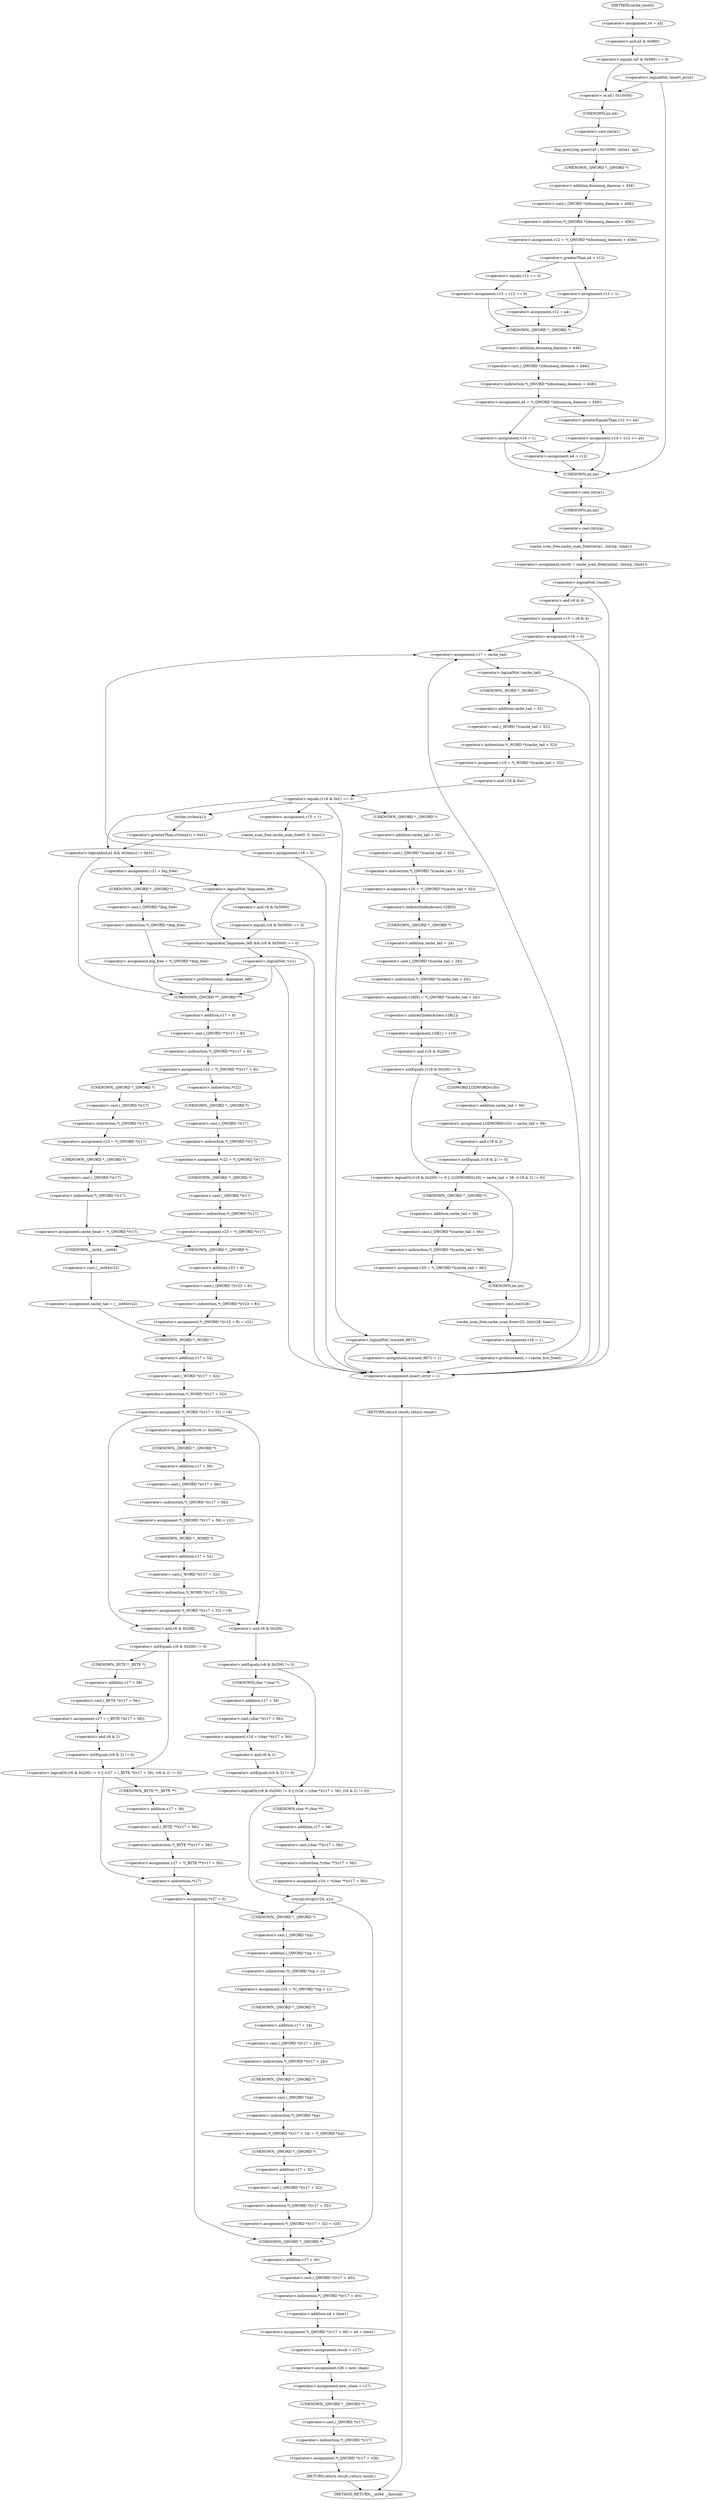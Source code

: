 digraph cache_insert {  
"1000148" [label = "(<operator>.assignment,v6 = a5)" ]
"1000152" [label = "(<operator>.equals,(a5 & 0x980) == 0)" ]
"1000153" [label = "(<operator>.and,a5 & 0x980)" ]
"1000159" [label = "(<operator>.logicalNot,!insert_error)" ]
"1000163" [label = "(log_query,log_query(a5 | 0x10000, (int)a1, cp))" ]
"1000164" [label = "(<operator>.or,a5 | 0x10000)" ]
"1000167" [label = "(<operator>.cast,(int)a1)" ]
"1000168" [label = "(UNKNOWN,int,int)" ]
"1000171" [label = "(<operator>.assignment,v12 = *(_QWORD *)(dnsmasq_daemon + 456))" ]
"1000173" [label = "(<operator>.indirection,*(_QWORD *)(dnsmasq_daemon + 456))" ]
"1000174" [label = "(<operator>.cast,(_QWORD *)(dnsmasq_daemon + 456))" ]
"1000175" [label = "(UNKNOWN,_QWORD *,_QWORD *)" ]
"1000176" [label = "(<operator>.addition,dnsmasq_daemon + 456)" ]
"1000180" [label = "(<operator>.greaterThan,a4 > v12)" ]
"1000183" [label = "(<operator>.assignment,v13 = v12 == 0)" ]
"1000185" [label = "(<operator>.equals,v12 == 0)" ]
"1000189" [label = "(<operator>.assignment,v13 = 1)" ]
"1000194" [label = "(<operator>.assignment,v12 = a4)" ]
"1000197" [label = "(<operator>.assignment,a4 = *(_QWORD *)(dnsmasq_daemon + 448))" ]
"1000199" [label = "(<operator>.indirection,*(_QWORD *)(dnsmasq_daemon + 448))" ]
"1000200" [label = "(<operator>.cast,(_QWORD *)(dnsmasq_daemon + 448))" ]
"1000201" [label = "(UNKNOWN,_QWORD *,_QWORD *)" ]
"1000202" [label = "(<operator>.addition,dnsmasq_daemon + 448)" ]
"1000207" [label = "(<operator>.assignment,v14 = v12 >= a4)" ]
"1000209" [label = "(<operator>.greaterEqualsThan,v12 >= a4)" ]
"1000213" [label = "(<operator>.assignment,v14 = 1)" ]
"1000218" [label = "(<operator>.assignment,a4 = v12)" ]
"1000225" [label = "(<operator>.assignment,result = cache_scan_free((int)a1, (int)cp, time1))" ]
"1000227" [label = "(cache_scan_free,cache_scan_free((int)a1, (int)cp, time1))" ]
"1000228" [label = "(<operator>.cast,(int)a1)" ]
"1000229" [label = "(UNKNOWN,int,int)" ]
"1000231" [label = "(<operator>.cast,(int)cp)" ]
"1000232" [label = "(UNKNOWN,int,int)" ]
"1000236" [label = "(<operator>.logicalNot,!result)" ]
"1000239" [label = "(<operator>.assignment,v15 = v6 & 4)" ]
"1000241" [label = "(<operator>.and,v6 & 4)" ]
"1000244" [label = "(<operator>.assignment,v16 = 0)" ]
"1000250" [label = "(<operator>.assignment,v17 = cache_tail)" ]
"1000254" [label = "(<operator>.logicalNot,!cache_tail)" ]
"1000257" [label = "(<operator>.assignment,v18 = *(_WORD *)(cache_tail + 52))" ]
"1000259" [label = "(<operator>.indirection,*(_WORD *)(cache_tail + 52))" ]
"1000260" [label = "(<operator>.cast,(_WORD *)(cache_tail + 52))" ]
"1000261" [label = "(UNKNOWN,_WORD *,_WORD *)" ]
"1000262" [label = "(<operator>.addition,cache_tail + 52)" ]
"1000266" [label = "(<operator>.equals,(v18 & 0xC) == 0)" ]
"1000267" [label = "(<operator>.and,v18 & 0xC)" ]
"1000273" [label = "(<operator>.logicalAnd,a1 && strlen(a1) > 0x31)" ]
"1000275" [label = "(<operator>.greaterThan,strlen(a1) > 0x31)" ]
"1000276" [label = "(strlen,strlen(a1))" ]
"1000280" [label = "(<operator>.assignment,v21 = big_free)" ]
"1000286" [label = "(<operator>.assignment,big_free = *(_QWORD *)big_free)" ]
"1000288" [label = "(<operator>.indirection,*(_QWORD *)big_free)" ]
"1000289" [label = "(<operator>.cast,(_QWORD *)big_free)" ]
"1000290" [label = "(UNKNOWN,_QWORD *,_QWORD *)" ]
"1000295" [label = "(<operator>.logicalAnd,!bignames_left && (v6 & 0x5000) == 0)" ]
"1000296" [label = "(<operator>.logicalNot,!bignames_left)" ]
"1000298" [label = "(<operator>.equals,(v6 & 0x5000) == 0)" ]
"1000299" [label = "(<operator>.and,v6 & 0x5000)" ]
"1000305" [label = "(<operator>.logicalNot,!v21)" ]
"1000310" [label = "(<operator>.preDecrement,--bignames_left)" ]
"1000315" [label = "(<operator>.assignment,v22 = *(_QWORD **)(v17 + 8))" ]
"1000317" [label = "(<operator>.indirection,*(_QWORD **)(v17 + 8))" ]
"1000318" [label = "(<operator>.cast,(_QWORD **)(v17 + 8))" ]
"1000319" [label = "(UNKNOWN,_QWORD **,_QWORD **)" ]
"1000320" [label = "(<operator>.addition,v17 + 8)" ]
"1000326" [label = "(<operator>.assignment,*v22 = *(_QWORD *)v17)" ]
"1000327" [label = "(<operator>.indirection,*v22)" ]
"1000329" [label = "(<operator>.indirection,*(_QWORD *)v17)" ]
"1000330" [label = "(<operator>.cast,(_QWORD *)v17)" ]
"1000331" [label = "(UNKNOWN,_QWORD *,_QWORD *)" ]
"1000333" [label = "(<operator>.assignment,v23 = *(_QWORD *)v17)" ]
"1000335" [label = "(<operator>.indirection,*(_QWORD *)v17)" ]
"1000336" [label = "(<operator>.cast,(_QWORD *)v17)" ]
"1000337" [label = "(UNKNOWN,_QWORD *,_QWORD *)" ]
"1000341" [label = "(<operator>.assignment,v23 = *(_QWORD *)v17)" ]
"1000343" [label = "(<operator>.indirection,*(_QWORD *)v17)" ]
"1000344" [label = "(<operator>.cast,(_QWORD *)v17)" ]
"1000345" [label = "(UNKNOWN,_QWORD *,_QWORD *)" ]
"1000347" [label = "(<operator>.assignment,cache_head = *(_QWORD *)v17)" ]
"1000349" [label = "(<operator>.indirection,*(_QWORD *)v17)" ]
"1000350" [label = "(<operator>.cast,(_QWORD *)v17)" ]
"1000351" [label = "(UNKNOWN,_QWORD *,_QWORD *)" ]
"1000355" [label = "(<operator>.assignment,*(_QWORD *)(v23 + 8) = v22)" ]
"1000356" [label = "(<operator>.indirection,*(_QWORD *)(v23 + 8))" ]
"1000357" [label = "(<operator>.cast,(_QWORD *)(v23 + 8))" ]
"1000358" [label = "(UNKNOWN,_QWORD *,_QWORD *)" ]
"1000359" [label = "(<operator>.addition,v23 + 8)" ]
"1000364" [label = "(<operator>.assignment,cache_tail = (__int64)v22)" ]
"1000366" [label = "(<operator>.cast,(__int64)v22)" ]
"1000367" [label = "(UNKNOWN,__int64,__int64)" ]
"1000369" [label = "(<operator>.assignment,*(_WORD *)(v17 + 52) = v6)" ]
"1000370" [label = "(<operator>.indirection,*(_WORD *)(v17 + 52))" ]
"1000371" [label = "(<operator>.cast,(_WORD *)(v17 + 52))" ]
"1000372" [label = "(UNKNOWN,_WORD *,_WORD *)" ]
"1000373" [label = "(<operator>.addition,v17 + 52)" ]
"1000380" [label = "(<operators>.assignmentOr,v6 |= 0x200u)" ]
"1000383" [label = "(<operator>.assignment,*(_QWORD *)(v17 + 56) = v21)" ]
"1000384" [label = "(<operator>.indirection,*(_QWORD *)(v17 + 56))" ]
"1000385" [label = "(<operator>.cast,(_QWORD *)(v17 + 56))" ]
"1000386" [label = "(UNKNOWN,_QWORD *,_QWORD *)" ]
"1000387" [label = "(<operator>.addition,v17 + 56)" ]
"1000391" [label = "(<operator>.assignment,*(_WORD *)(v17 + 52) = v6)" ]
"1000392" [label = "(<operator>.indirection,*(_WORD *)(v17 + 52))" ]
"1000393" [label = "(<operator>.cast,(_WORD *)(v17 + 52))" ]
"1000394" [label = "(UNKNOWN,_WORD *,_WORD *)" ]
"1000395" [label = "(<operator>.addition,v17 + 52)" ]
"1000403" [label = "(<operator>.logicalOr,(v6 & 0x200) != 0 || (v24 = (char *)(v17 + 56), (v6 & 2) != 0))" ]
"1000404" [label = "(<operator>.notEquals,(v6 & 0x200) != 0)" ]
"1000405" [label = "(<operator>.and,v6 & 0x200)" ]
"1000410" [label = "(<operator>.assignment,v24 = (char *)(v17 + 56))" ]
"1000412" [label = "(<operator>.cast,(char *)(v17 + 56))" ]
"1000413" [label = "(UNKNOWN,char *,char *)" ]
"1000414" [label = "(<operator>.addition,v17 + 56)" ]
"1000417" [label = "(<operator>.notEquals,(v6 & 2) != 0)" ]
"1000418" [label = "(<operator>.and,v6 & 2)" ]
"1000422" [label = "(<operator>.assignment,v24 = *(char **)(v17 + 56))" ]
"1000424" [label = "(<operator>.indirection,*(char **)(v17 + 56))" ]
"1000425" [label = "(<operator>.cast,(char **)(v17 + 56))" ]
"1000426" [label = "(UNKNOWN,char **,char **)" ]
"1000427" [label = "(<operator>.addition,v17 + 56)" ]
"1000430" [label = "(strcpy,strcpy(v24, a1))" ]
"1000436" [label = "(<operator>.logicalOr,(v6 & 0x200) != 0 || (v27 = (_BYTE *)(v17 + 56), (v6 & 2) != 0))" ]
"1000437" [label = "(<operator>.notEquals,(v6 & 0x200) != 0)" ]
"1000438" [label = "(<operator>.and,v6 & 0x200)" ]
"1000443" [label = "(<operator>.assignment,v27 = (_BYTE *)(v17 + 56))" ]
"1000445" [label = "(<operator>.cast,(_BYTE *)(v17 + 56))" ]
"1000446" [label = "(UNKNOWN,_BYTE *,_BYTE *)" ]
"1000447" [label = "(<operator>.addition,v17 + 56)" ]
"1000450" [label = "(<operator>.notEquals,(v6 & 2) != 0)" ]
"1000451" [label = "(<operator>.and,v6 & 2)" ]
"1000455" [label = "(<operator>.assignment,v27 = *(_BYTE **)(v17 + 56))" ]
"1000457" [label = "(<operator>.indirection,*(_BYTE **)(v17 + 56))" ]
"1000458" [label = "(<operator>.cast,(_BYTE **)(v17 + 56))" ]
"1000459" [label = "(UNKNOWN,_BYTE **,_BYTE **)" ]
"1000460" [label = "(<operator>.addition,v17 + 56)" ]
"1000463" [label = "(<operator>.assignment,*v27 = 0)" ]
"1000464" [label = "(<operator>.indirection,*v27)" ]
"1000470" [label = "(<operator>.assignment,v25 = *((_QWORD *)cp + 1))" ]
"1000472" [label = "(<operator>.indirection,*((_QWORD *)cp + 1))" ]
"1000473" [label = "(<operator>.addition,(_QWORD *)cp + 1)" ]
"1000474" [label = "(<operator>.cast,(_QWORD *)cp)" ]
"1000475" [label = "(UNKNOWN,_QWORD *,_QWORD *)" ]
"1000478" [label = "(<operator>.assignment,*(_QWORD *)(v17 + 24) = *(_QWORD *)cp)" ]
"1000479" [label = "(<operator>.indirection,*(_QWORD *)(v17 + 24))" ]
"1000480" [label = "(<operator>.cast,(_QWORD *)(v17 + 24))" ]
"1000481" [label = "(UNKNOWN,_QWORD *,_QWORD *)" ]
"1000482" [label = "(<operator>.addition,v17 + 24)" ]
"1000485" [label = "(<operator>.indirection,*(_QWORD *)cp)" ]
"1000486" [label = "(<operator>.cast,(_QWORD *)cp)" ]
"1000487" [label = "(UNKNOWN,_QWORD *,_QWORD *)" ]
"1000489" [label = "(<operator>.assignment,*(_QWORD *)(v17 + 32) = v25)" ]
"1000490" [label = "(<operator>.indirection,*(_QWORD *)(v17 + 32))" ]
"1000491" [label = "(<operator>.cast,(_QWORD *)(v17 + 32))" ]
"1000492" [label = "(UNKNOWN,_QWORD *,_QWORD *)" ]
"1000493" [label = "(<operator>.addition,v17 + 32)" ]
"1000497" [label = "(<operator>.assignment,*(_QWORD *)(v17 + 40) = a4 + time1)" ]
"1000498" [label = "(<operator>.indirection,*(_QWORD *)(v17 + 40))" ]
"1000499" [label = "(<operator>.cast,(_QWORD *)(v17 + 40))" ]
"1000500" [label = "(UNKNOWN,_QWORD *,_QWORD *)" ]
"1000501" [label = "(<operator>.addition,v17 + 40)" ]
"1000504" [label = "(<operator>.addition,a4 + time1)" ]
"1000507" [label = "(<operator>.assignment,result = v17)" ]
"1000510" [label = "(<operator>.assignment,v26 = new_chain)" ]
"1000513" [label = "(<operator>.assignment,new_chain = v17)" ]
"1000516" [label = "(<operator>.assignment,*(_QWORD *)v17 = v26)" ]
"1000517" [label = "(<operator>.indirection,*(_QWORD *)v17)" ]
"1000518" [label = "(<operator>.cast,(_QWORD *)v17)" ]
"1000519" [label = "(UNKNOWN,_QWORD *,_QWORD *)" ]
"1000522" [label = "(RETURN,return result;,return result;)" ]
"1000528" [label = "(<operator>.logicalNot,!warned_9671)" ]
"1000531" [label = "(<operator>.assignment,warned_9671 = 1)" ]
"1000538" [label = "(<operator>.assignment,v19 = *(_QWORD *)(cache_tail + 32))" ]
"1000540" [label = "(<operator>.indirection,*(_QWORD *)(cache_tail + 32))" ]
"1000541" [label = "(<operator>.cast,(_QWORD *)(cache_tail + 32))" ]
"1000542" [label = "(UNKNOWN,_QWORD *,_QWORD *)" ]
"1000543" [label = "(<operator>.addition,cache_tail + 32)" ]
"1000546" [label = "(<operator>.assignment,v28[0] = *(_QWORD *)(cache_tail + 24))" ]
"1000547" [label = "(<operator>.indirectIndexAccess,v28[0])" ]
"1000550" [label = "(<operator>.indirection,*(_QWORD *)(cache_tail + 24))" ]
"1000551" [label = "(<operator>.cast,(_QWORD *)(cache_tail + 24))" ]
"1000552" [label = "(UNKNOWN,_QWORD *,_QWORD *)" ]
"1000553" [label = "(<operator>.addition,cache_tail + 24)" ]
"1000556" [label = "(<operator>.assignment,v28[1] = v19)" ]
"1000557" [label = "(<operator>.indirectIndexAccess,v28[1])" ]
"1000562" [label = "(<operator>.logicalOr,(v18 & 0x200) != 0 || (LODWORD(v20) = cache_tail + 56, (v18 & 2) != 0))" ]
"1000563" [label = "(<operator>.notEquals,(v18 & 0x200) != 0)" ]
"1000564" [label = "(<operator>.and,v18 & 0x200)" ]
"1000569" [label = "(<operator>.assignment,LODWORD(v20) = cache_tail + 56)" ]
"1000570" [label = "(LODWORD,LODWORD(v20))" ]
"1000572" [label = "(<operator>.addition,cache_tail + 56)" ]
"1000575" [label = "(<operator>.notEquals,(v18 & 2) != 0)" ]
"1000576" [label = "(<operator>.and,v18 & 2)" ]
"1000580" [label = "(<operator>.assignment,v20 = *(_QWORD *)(cache_tail + 56))" ]
"1000582" [label = "(<operator>.indirection,*(_QWORD *)(cache_tail + 56))" ]
"1000583" [label = "(<operator>.cast,(_QWORD *)(cache_tail + 56))" ]
"1000584" [label = "(UNKNOWN,_QWORD *,_QWORD *)" ]
"1000585" [label = "(<operator>.addition,cache_tail + 56)" ]
"1000588" [label = "(cache_scan_free,cache_scan_free(v20, (int)v28, time1))" ]
"1000590" [label = "(<operator>.cast,(int)v28)" ]
"1000591" [label = "(UNKNOWN,int,int)" ]
"1000594" [label = "(<operator>.assignment,v16 = 1)" ]
"1000597" [label = "(<operator>.preIncrement,++cache_live_freed)" ]
"1000601" [label = "(<operator>.assignment,v15 = 1)" ]
"1000604" [label = "(cache_scan_free,cache_scan_free(0, 0, time1))" ]
"1000608" [label = "(<operator>.assignment,v16 = 0)" ]
"1000614" [label = "(<operator>.assignment,insert_error = 1)" ]
"1000617" [label = "(RETURN,return result;,return result;)" ]
"1000121" [label = "(METHOD,cache_insert)" ]
"1000619" [label = "(METHOD_RETURN,__int64 __fastcall)" ]
  "1000148" -> "1000153" 
  "1000152" -> "1000159" 
  "1000152" -> "1000164" 
  "1000153" -> "1000152" 
  "1000159" -> "1000229" 
  "1000159" -> "1000164" 
  "1000163" -> "1000175" 
  "1000164" -> "1000168" 
  "1000167" -> "1000163" 
  "1000168" -> "1000167" 
  "1000171" -> "1000180" 
  "1000173" -> "1000171" 
  "1000174" -> "1000173" 
  "1000175" -> "1000176" 
  "1000176" -> "1000174" 
  "1000180" -> "1000185" 
  "1000180" -> "1000189" 
  "1000183" -> "1000194" 
  "1000183" -> "1000201" 
  "1000185" -> "1000183" 
  "1000189" -> "1000194" 
  "1000189" -> "1000201" 
  "1000194" -> "1000201" 
  "1000197" -> "1000209" 
  "1000197" -> "1000213" 
  "1000199" -> "1000197" 
  "1000200" -> "1000199" 
  "1000201" -> "1000202" 
  "1000202" -> "1000200" 
  "1000207" -> "1000218" 
  "1000207" -> "1000229" 
  "1000209" -> "1000207" 
  "1000213" -> "1000218" 
  "1000213" -> "1000229" 
  "1000218" -> "1000229" 
  "1000225" -> "1000236" 
  "1000227" -> "1000225" 
  "1000228" -> "1000232" 
  "1000229" -> "1000228" 
  "1000231" -> "1000227" 
  "1000232" -> "1000231" 
  "1000236" -> "1000241" 
  "1000236" -> "1000614" 
  "1000239" -> "1000244" 
  "1000241" -> "1000239" 
  "1000244" -> "1000250" 
  "1000244" -> "1000614" 
  "1000250" -> "1000254" 
  "1000254" -> "1000614" 
  "1000254" -> "1000261" 
  "1000257" -> "1000267" 
  "1000259" -> "1000257" 
  "1000260" -> "1000259" 
  "1000261" -> "1000262" 
  "1000262" -> "1000260" 
  "1000266" -> "1000273" 
  "1000266" -> "1000276" 
  "1000266" -> "1000528" 
  "1000266" -> "1000542" 
  "1000266" -> "1000601" 
  "1000267" -> "1000266" 
  "1000273" -> "1000280" 
  "1000273" -> "1000319" 
  "1000275" -> "1000273" 
  "1000276" -> "1000275" 
  "1000280" -> "1000290" 
  "1000280" -> "1000296" 
  "1000286" -> "1000319" 
  "1000288" -> "1000286" 
  "1000289" -> "1000288" 
  "1000290" -> "1000289" 
  "1000295" -> "1000614" 
  "1000295" -> "1000305" 
  "1000296" -> "1000295" 
  "1000296" -> "1000299" 
  "1000298" -> "1000295" 
  "1000299" -> "1000298" 
  "1000305" -> "1000614" 
  "1000305" -> "1000310" 
  "1000305" -> "1000319" 
  "1000310" -> "1000319" 
  "1000315" -> "1000327" 
  "1000315" -> "1000345" 
  "1000317" -> "1000315" 
  "1000318" -> "1000317" 
  "1000319" -> "1000320" 
  "1000320" -> "1000318" 
  "1000326" -> "1000337" 
  "1000327" -> "1000331" 
  "1000329" -> "1000326" 
  "1000330" -> "1000329" 
  "1000331" -> "1000330" 
  "1000333" -> "1000358" 
  "1000333" -> "1000367" 
  "1000335" -> "1000333" 
  "1000336" -> "1000335" 
  "1000337" -> "1000336" 
  "1000341" -> "1000351" 
  "1000343" -> "1000341" 
  "1000344" -> "1000343" 
  "1000345" -> "1000344" 
  "1000347" -> "1000358" 
  "1000347" -> "1000367" 
  "1000349" -> "1000347" 
  "1000350" -> "1000349" 
  "1000351" -> "1000350" 
  "1000355" -> "1000372" 
  "1000356" -> "1000355" 
  "1000357" -> "1000356" 
  "1000358" -> "1000359" 
  "1000359" -> "1000357" 
  "1000364" -> "1000372" 
  "1000366" -> "1000364" 
  "1000367" -> "1000366" 
  "1000369" -> "1000380" 
  "1000369" -> "1000405" 
  "1000369" -> "1000438" 
  "1000370" -> "1000369" 
  "1000371" -> "1000370" 
  "1000372" -> "1000373" 
  "1000373" -> "1000371" 
  "1000380" -> "1000386" 
  "1000383" -> "1000394" 
  "1000384" -> "1000383" 
  "1000385" -> "1000384" 
  "1000386" -> "1000387" 
  "1000387" -> "1000385" 
  "1000391" -> "1000405" 
  "1000391" -> "1000438" 
  "1000392" -> "1000391" 
  "1000393" -> "1000392" 
  "1000394" -> "1000395" 
  "1000395" -> "1000393" 
  "1000403" -> "1000426" 
  "1000403" -> "1000430" 
  "1000404" -> "1000403" 
  "1000404" -> "1000413" 
  "1000405" -> "1000404" 
  "1000410" -> "1000418" 
  "1000412" -> "1000410" 
  "1000413" -> "1000414" 
  "1000414" -> "1000412" 
  "1000417" -> "1000403" 
  "1000418" -> "1000417" 
  "1000422" -> "1000430" 
  "1000424" -> "1000422" 
  "1000425" -> "1000424" 
  "1000426" -> "1000427" 
  "1000427" -> "1000425" 
  "1000430" -> "1000500" 
  "1000430" -> "1000475" 
  "1000436" -> "1000459" 
  "1000436" -> "1000464" 
  "1000437" -> "1000436" 
  "1000437" -> "1000446" 
  "1000438" -> "1000437" 
  "1000443" -> "1000451" 
  "1000445" -> "1000443" 
  "1000446" -> "1000447" 
  "1000447" -> "1000445" 
  "1000450" -> "1000436" 
  "1000451" -> "1000450" 
  "1000455" -> "1000464" 
  "1000457" -> "1000455" 
  "1000458" -> "1000457" 
  "1000459" -> "1000460" 
  "1000460" -> "1000458" 
  "1000463" -> "1000500" 
  "1000463" -> "1000475" 
  "1000464" -> "1000463" 
  "1000470" -> "1000481" 
  "1000472" -> "1000470" 
  "1000473" -> "1000472" 
  "1000474" -> "1000473" 
  "1000475" -> "1000474" 
  "1000478" -> "1000492" 
  "1000479" -> "1000487" 
  "1000480" -> "1000479" 
  "1000481" -> "1000482" 
  "1000482" -> "1000480" 
  "1000485" -> "1000478" 
  "1000486" -> "1000485" 
  "1000487" -> "1000486" 
  "1000489" -> "1000500" 
  "1000490" -> "1000489" 
  "1000491" -> "1000490" 
  "1000492" -> "1000493" 
  "1000493" -> "1000491" 
  "1000497" -> "1000507" 
  "1000498" -> "1000504" 
  "1000499" -> "1000498" 
  "1000500" -> "1000501" 
  "1000501" -> "1000499" 
  "1000504" -> "1000497" 
  "1000507" -> "1000510" 
  "1000510" -> "1000513" 
  "1000513" -> "1000519" 
  "1000516" -> "1000522" 
  "1000517" -> "1000516" 
  "1000518" -> "1000517" 
  "1000519" -> "1000518" 
  "1000522" -> "1000619" 
  "1000528" -> "1000531" 
  "1000528" -> "1000614" 
  "1000531" -> "1000614" 
  "1000538" -> "1000547" 
  "1000540" -> "1000538" 
  "1000541" -> "1000540" 
  "1000542" -> "1000543" 
  "1000543" -> "1000541" 
  "1000546" -> "1000557" 
  "1000547" -> "1000552" 
  "1000550" -> "1000546" 
  "1000551" -> "1000550" 
  "1000552" -> "1000553" 
  "1000553" -> "1000551" 
  "1000556" -> "1000564" 
  "1000557" -> "1000556" 
  "1000562" -> "1000584" 
  "1000562" -> "1000591" 
  "1000563" -> "1000562" 
  "1000563" -> "1000570" 
  "1000564" -> "1000563" 
  "1000569" -> "1000576" 
  "1000570" -> "1000572" 
  "1000572" -> "1000569" 
  "1000575" -> "1000562" 
  "1000576" -> "1000575" 
  "1000580" -> "1000591" 
  "1000582" -> "1000580" 
  "1000583" -> "1000582" 
  "1000584" -> "1000585" 
  "1000585" -> "1000583" 
  "1000588" -> "1000594" 
  "1000590" -> "1000588" 
  "1000591" -> "1000590" 
  "1000594" -> "1000597" 
  "1000597" -> "1000250" 
  "1000597" -> "1000614" 
  "1000601" -> "1000604" 
  "1000604" -> "1000608" 
  "1000608" -> "1000250" 
  "1000608" -> "1000614" 
  "1000614" -> "1000617" 
  "1000617" -> "1000619" 
  "1000121" -> "1000148" 
}
